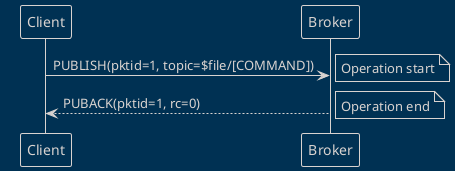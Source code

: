@startuml flow-sync-1
!theme blueprint
Client -> Broker: PUBLISH(pktid=1, topic=$file/[COMMAND])
note right
Operation start
end note
Broker --> Client: PUBACK(pktid=1, rc=0)
note right
Operation end
end note
@enduml
